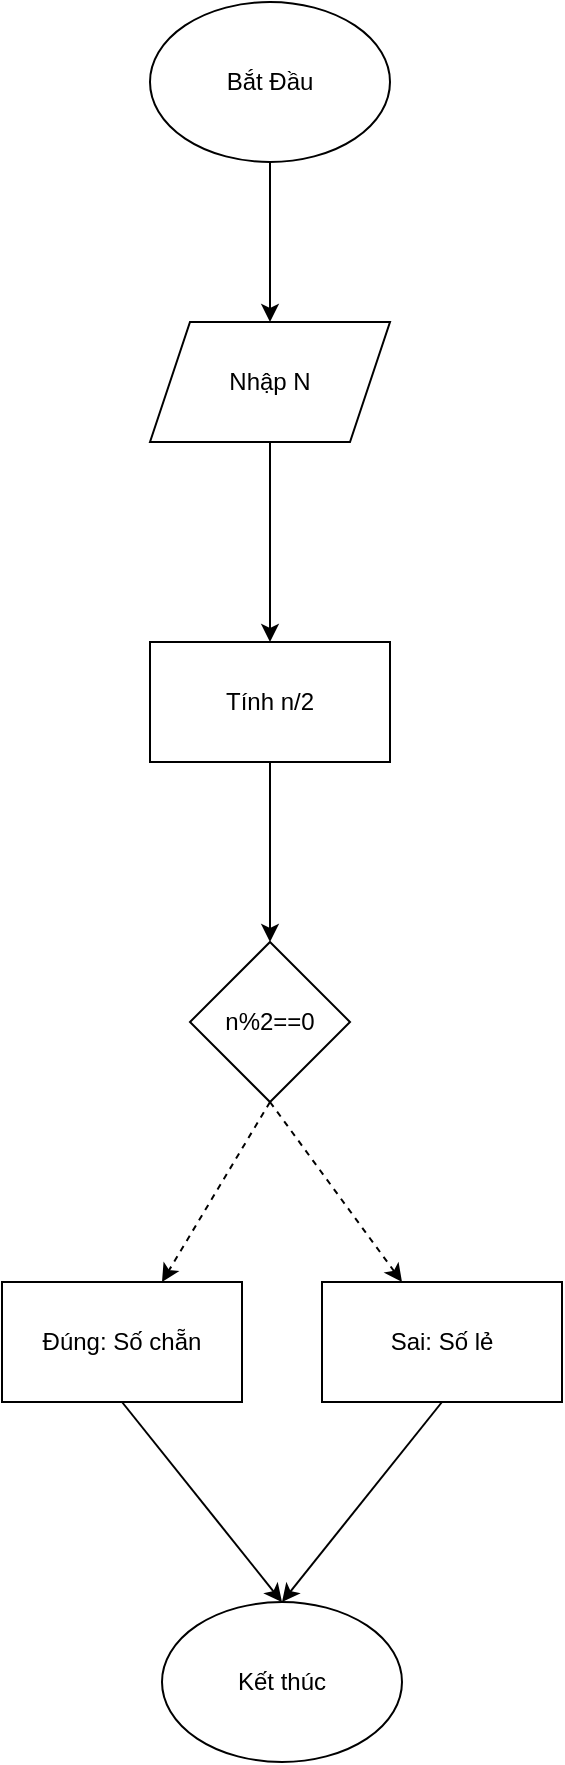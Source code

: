 <mxfile version="24.8.6">
  <diagram name="Trang-1" id="yJob3xcDM-uLEeTPcNW_">
    <mxGraphModel grid="1" page="1" gridSize="10" guides="1" tooltips="1" connect="1" arrows="1" fold="1" pageScale="1" pageWidth="827" pageHeight="1169" math="0" shadow="0">
      <root>
        <mxCell id="0" />
        <mxCell id="1" parent="0" />
        <mxCell id="6ZjDM0BQEpPFAPHs9r6E-1" value="Bắt Đầu" style="ellipse;whiteSpace=wrap;html=1;" vertex="1" parent="1">
          <mxGeometry x="354" y="160" width="120" height="80" as="geometry" />
        </mxCell>
        <mxCell id="6ZjDM0BQEpPFAPHs9r6E-2" value="" style="endArrow=classic;html=1;rounded=0;exitX=0.5;exitY=1;exitDx=0;exitDy=0;" edge="1" parent="1" source="6ZjDM0BQEpPFAPHs9r6E-1">
          <mxGeometry width="50" height="50" relative="1" as="geometry">
            <mxPoint x="390" y="330" as="sourcePoint" />
            <mxPoint x="414" y="320" as="targetPoint" />
          </mxGeometry>
        </mxCell>
        <mxCell id="6ZjDM0BQEpPFAPHs9r6E-3" value="Nhập N" style="shape=parallelogram;perimeter=parallelogramPerimeter;whiteSpace=wrap;html=1;fixedSize=1;" vertex="1" parent="1">
          <mxGeometry x="354" y="320" width="120" height="60" as="geometry" />
        </mxCell>
        <mxCell id="6ZjDM0BQEpPFAPHs9r6E-4" value="" style="endArrow=classic;html=1;rounded=0;exitX=0.5;exitY=1;exitDx=0;exitDy=0;" edge="1" parent="1" source="6ZjDM0BQEpPFAPHs9r6E-3">
          <mxGeometry width="50" height="50" relative="1" as="geometry">
            <mxPoint x="390" y="520" as="sourcePoint" />
            <mxPoint x="414" y="480" as="targetPoint" />
          </mxGeometry>
        </mxCell>
        <mxCell id="6ZjDM0BQEpPFAPHs9r6E-5" value="Tính n/2" style="rounded=0;whiteSpace=wrap;html=1;" vertex="1" parent="1">
          <mxGeometry x="354" y="480" width="120" height="60" as="geometry" />
        </mxCell>
        <mxCell id="6ZjDM0BQEpPFAPHs9r6E-6" value="n%2==0" style="rhombus;whiteSpace=wrap;html=1;" vertex="1" parent="1">
          <mxGeometry x="374" y="630" width="80" height="80" as="geometry" />
        </mxCell>
        <mxCell id="6ZjDM0BQEpPFAPHs9r6E-7" value="" style="endArrow=classic;html=1;rounded=0;exitX=0.5;exitY=1;exitDx=0;exitDy=0;entryX=0.5;entryY=0;entryDx=0;entryDy=0;" edge="1" parent="1" source="6ZjDM0BQEpPFAPHs9r6E-5" target="6ZjDM0BQEpPFAPHs9r6E-6">
          <mxGeometry width="50" height="50" relative="1" as="geometry">
            <mxPoint x="390" y="720" as="sourcePoint" />
            <mxPoint x="440" y="670" as="targetPoint" />
          </mxGeometry>
        </mxCell>
        <mxCell id="6ZjDM0BQEpPFAPHs9r6E-8" value="" style="endArrow=classic;html=1;rounded=0;exitX=0.5;exitY=1;exitDx=0;exitDy=0;dashed=1;" edge="1" parent="1" source="6ZjDM0BQEpPFAPHs9r6E-6">
          <mxGeometry width="50" height="50" relative="1" as="geometry">
            <mxPoint x="410" y="780" as="sourcePoint" />
            <mxPoint x="480" y="800" as="targetPoint" />
          </mxGeometry>
        </mxCell>
        <mxCell id="6ZjDM0BQEpPFAPHs9r6E-9" value="" style="endArrow=classic;html=1;rounded=0;exitX=0.5;exitY=1;exitDx=0;exitDy=0;dashed=1;" edge="1" parent="1" source="6ZjDM0BQEpPFAPHs9r6E-6">
          <mxGeometry width="50" height="50" relative="1" as="geometry">
            <mxPoint x="330" y="830" as="sourcePoint" />
            <mxPoint x="360" y="800" as="targetPoint" />
          </mxGeometry>
        </mxCell>
        <mxCell id="6ZjDM0BQEpPFAPHs9r6E-10" value="Sai: Số lẻ" style="rounded=0;whiteSpace=wrap;html=1;" vertex="1" parent="1">
          <mxGeometry x="440" y="800" width="120" height="60" as="geometry" />
        </mxCell>
        <mxCell id="6ZjDM0BQEpPFAPHs9r6E-11" value="Đúng: Số chẵn" style="rounded=0;whiteSpace=wrap;html=1;" vertex="1" parent="1">
          <mxGeometry x="280" y="800" width="120" height="60" as="geometry" />
        </mxCell>
        <mxCell id="6ZjDM0BQEpPFAPHs9r6E-12" value="" style="endArrow=classic;html=1;rounded=0;exitX=0.5;exitY=1;exitDx=0;exitDy=0;" edge="1" parent="1" source="6ZjDM0BQEpPFAPHs9r6E-11">
          <mxGeometry width="50" height="50" relative="1" as="geometry">
            <mxPoint x="390" y="1020" as="sourcePoint" />
            <mxPoint x="420" y="960" as="targetPoint" />
          </mxGeometry>
        </mxCell>
        <mxCell id="6ZjDM0BQEpPFAPHs9r6E-14" value="" style="endArrow=classic;html=1;rounded=0;exitX=0.5;exitY=1;exitDx=0;exitDy=0;" edge="1" parent="1" source="6ZjDM0BQEpPFAPHs9r6E-10">
          <mxGeometry width="50" height="50" relative="1" as="geometry">
            <mxPoint x="390" y="1020" as="sourcePoint" />
            <mxPoint x="420" y="960" as="targetPoint" />
          </mxGeometry>
        </mxCell>
        <mxCell id="6ZjDM0BQEpPFAPHs9r6E-15" value="Kết thúc" style="ellipse;whiteSpace=wrap;html=1;" vertex="1" parent="1">
          <mxGeometry x="360" y="960" width="120" height="80" as="geometry" />
        </mxCell>
      </root>
    </mxGraphModel>
  </diagram>
</mxfile>
